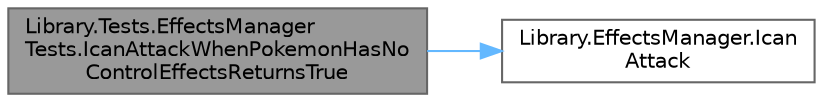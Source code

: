 digraph "Library.Tests.EffectsManagerTests.IcanAttackWhenPokemonHasNoControlEffectsReturnsTrue"
{
 // INTERACTIVE_SVG=YES
 // LATEX_PDF_SIZE
  bgcolor="transparent";
  edge [fontname=Helvetica,fontsize=10,labelfontname=Helvetica,labelfontsize=10];
  node [fontname=Helvetica,fontsize=10,shape=box,height=0.2,width=0.4];
  rankdir="LR";
  Node1 [id="Node000001",label="Library.Tests.EffectsManager\lTests.IcanAttackWhenPokemonHasNo\lControlEffectsReturnsTrue",height=0.2,width=0.4,color="gray40", fillcolor="grey60", style="filled", fontcolor="black",tooltip="Prueba que el método EffectsManager.IcanAttack devuelva verdadero cuando un Pokémon no tenga efectos ..."];
  Node1 -> Node2 [id="edge1_Node000001_Node000002",color="steelblue1",style="solid",tooltip=" "];
  Node2 [id="Node000002",label="Library.EffectsManager.Ican\lAttack",height=0.2,width=0.4,color="grey40", fillcolor="white", style="filled",URL="$classLibrary_1_1EffectsManager.html#a49efe4162caa271c6dff16e93404745e",tooltip="Procesa los efectos que alteran el comportamiento del Pokémon (como dormir o paralizar)."];
}
